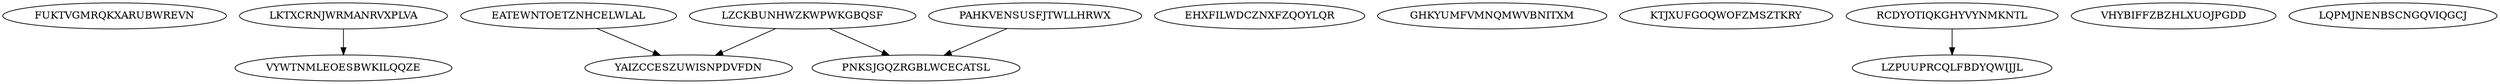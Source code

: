 digraph N15M6 {
	FUKTVGMRQKXARUBWREVN	[Weight=10];
	LKTXCRNJWRMANRVXPLVA	[Weight=17];
	VYWTNMLEOESBWKILQQZE	[Weight=19];
	EATEWNTOETZNHCELWLAL	[Weight=20];
	PAHKVENSUSFJTWLLHRWX	[Weight=19];
	EHXFILWDCZNXFZQOYLQR	[Weight=10];
	GHKYUMFVMNQMWVBNITXM	[Weight=16];
	LZCKBUNHWZKWPWKGBQSF	[Weight=13];
	KTJXUFGOQWOFZMSZTKRY	[Weight=20];
	YAIZCCESZUWISNPDVFDN	[Weight=10];
	RCDYOTIQKGHYVYNMKNTL	[Weight=13];
	LZPUUPRCQLFBDYQWIJJL	[Weight=14];
	PNKSJGQZRGBLWCECATSL	[Weight=14];
	VHYBIFFZBZHLXUOJPGDD	[Weight=12];
	LQPMJNENBSCNGQVIQGCJ	[Weight=13];
	LZCKBUNHWZKWPWKGBQSF -> YAIZCCESZUWISNPDVFDN [Weight=15];
	EATEWNTOETZNHCELWLAL -> YAIZCCESZUWISNPDVFDN [Weight=18];
	PAHKVENSUSFJTWLLHRWX -> PNKSJGQZRGBLWCECATSL [Weight=20];
	LKTXCRNJWRMANRVXPLVA -> VYWTNMLEOESBWKILQQZE [Weight=18];
	LZCKBUNHWZKWPWKGBQSF -> PNKSJGQZRGBLWCECATSL [Weight=18];
	RCDYOTIQKGHYVYNMKNTL -> LZPUUPRCQLFBDYQWIJJL [Weight=18];
}
